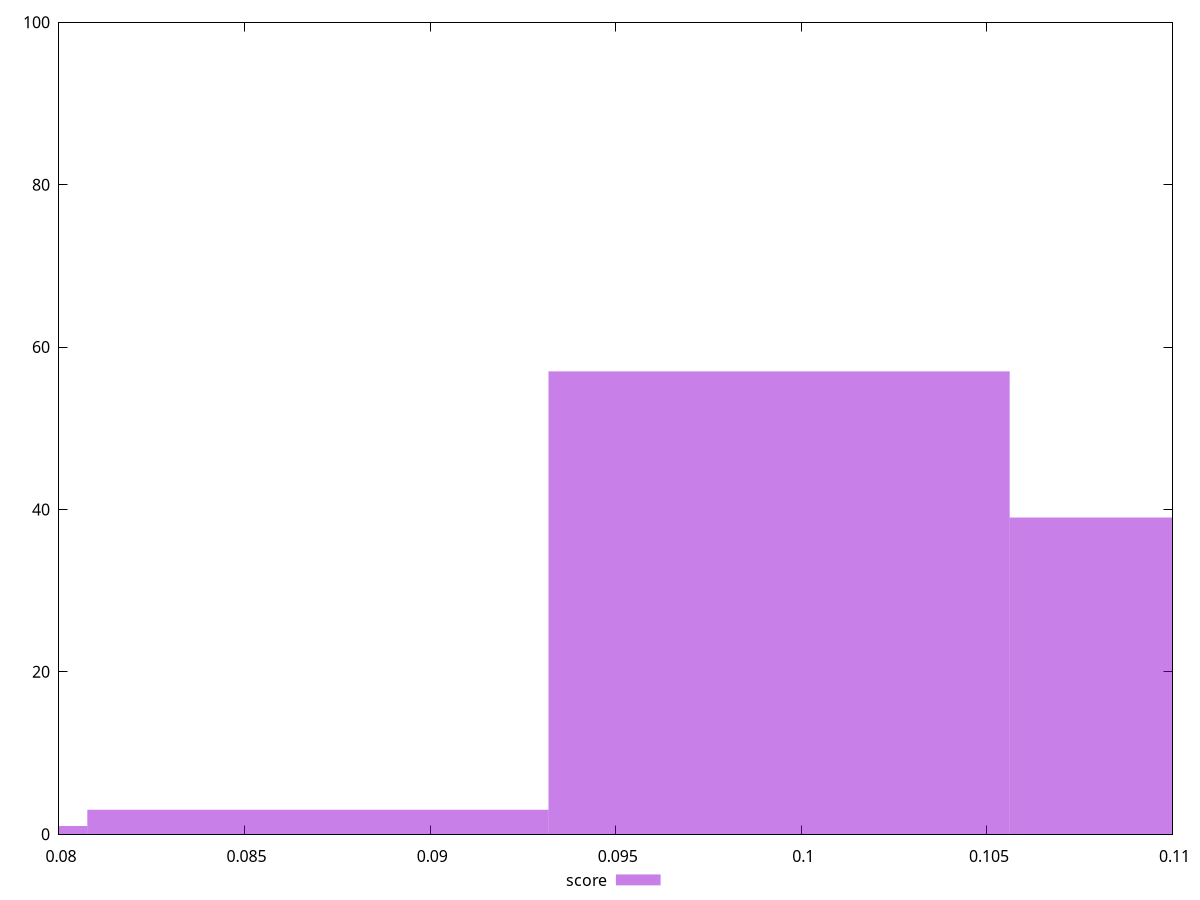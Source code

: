 reset

$score <<EOF
0.09940061937834285 57
0.11182569680063571 39
0.08697554195604999 3
0.07455046453375713 1
EOF

set key outside below
set boxwidth 0.012425077422292857
set xrange [0.08:0.11]
set yrange [0:100]
set trange [0:100]
set style fill transparent solid 0.5 noborder
set terminal svg size 640, 490 enhanced background rgb 'white'
set output "report_00018_2021-02-10T15-25-16.877Z/interactive/samples/pages+cached/score/histogram.svg"

plot $score title "score" with boxes

reset
